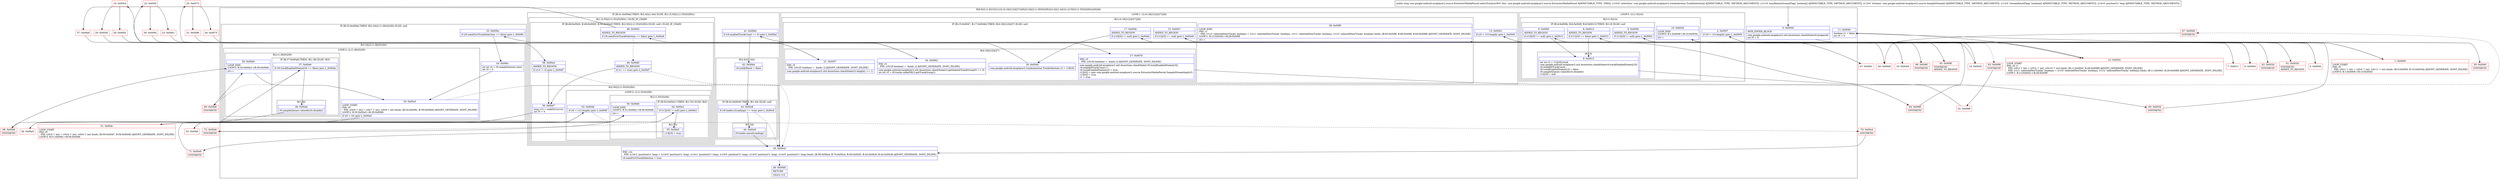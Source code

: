 digraph "CFG forcom.google.android.exoplayer2.source.ExtractorMediaPeriod.selectTracks([Lcom\/google\/android\/exoplayer2\/trackselection\/TrackSelection;[Z[Lcom\/google\/android\/exoplayer2\/source\/SampleStream;[ZJ)J" {
subgraph cluster_Region_22086240 {
label = "R(8:0|(2:(1:9)|10)|11|(2:(4:18|21|24|27)|28)|(2:34|(2:(1:38)(0)|39))|(2:42|(1:44))(1:(2:50|(2:(1:55)(0)|56)))|45|46)";
node [shape=record,color=blue];
Node_0 [shape=record,label="{0\:\ 0x0000|MTH_ENTER_BLOCK\l|com.google.android.exoplayer2.util.Assertions.checkState(r9.prepared)\lint r0 = 0\l}"];
subgraph cluster_LoopRegion_757879210 {
label = "LOOP:0: (2:(1:9)|10)";
node [shape=record,color=blue];
Node_2 [shape=record,label="{2\:\ 0x0007|if (r0 \< r10.length) goto L_0x0009\l}"];
subgraph cluster_Region_1444367027 {
label = "R(2:(1:9)|10)";
node [shape=record,color=blue];
subgraph cluster_IfRegion_563972055 {
label = "IF [B:4:0x000b, B:6:0x000f, B:8:0x0013] THEN: R(1:9) ELSE: null";
node [shape=record,color=blue];
Node_4 [shape=record,label="{4\:\ 0x000b|ADDED_TO_REGION\l|if (r12[r0] != null) goto L_0x000d\l}"];
Node_6 [shape=record,label="{6\:\ 0x000f|ADDED_TO_REGION\l|if (r10[r0] == null) goto L_0x0015\l}"];
Node_8 [shape=record,label="{8\:\ 0x0013|ADDED_TO_REGION\l|if (r11[r0] == false) goto L_0x0015\l}"];
subgraph cluster_Region_685163398 {
label = "R(1:9)";
node [shape=record,color=blue];
Node_9 [shape=record,label="{9\:\ 0x0015|int int r3 = r12[r0].track\lcom.google.android.exoplayer2.util.Assertions.checkState(r9.trackEnabledStates[r3])\lr9.enabledTrackCount\-\-\lr9.trackEnabledStates[r3] = false\lr9.sampleQueues.valueAt(r3).disable()\lr12[r0] = null\l}"];
}
}
Node_10 [shape=record,label="{10\:\ 0x003d|LOOP_END\lLOOP:0: B:1:0x0006\-\>B:10:0x003d\l|r0++\l}"];
}
}
Node_11 [shape=record,label="{11\:\ 0x0040|boolean r1 = false\lint r0 = 0\l}"];
subgraph cluster_LoopRegion_1182295867 {
label = "LOOP:1: (2:(4:18|21|24|27)|28)";
node [shape=record,color=blue];
Node_13 [shape=record,label="{13\:\ 0x0043|if (r0 \< r10.length) goto L_0x0045\l}"];
subgraph cluster_Region_1479296641 {
label = "R(2:(4:18|21|24|27)|28)";
node [shape=record,color=blue];
subgraph cluster_IfRegion_2088868461 {
label = "IF [B:15:0x0047, B:17:0x004b] THEN: R(4:18|21|24|27) ELSE: null";
node [shape=record,color=blue];
Node_15 [shape=record,label="{15\:\ 0x0047|ADDED_TO_REGION\l|if (r12[r0] == null) goto L_0x0049\l}"];
Node_17 [shape=record,label="{17\:\ 0x004b|ADDED_TO_REGION\l|if (r10[r0] != null) goto L_0x004d\l}"];
subgraph cluster_Region_1731749431 {
label = "R(4:18|21|24|27)";
node [shape=record,color=blue];
Node_18 [shape=record,label="{18\:\ 0x004d|com.google.android.exoplayer2.trackselection.TrackSelection r2 = r10[r0]\l}"];
Node_21 [shape=record,label="{21\:\ 0x0057|PHI: r5 \l  PHI: (r5v25 boolean) =  binds: [] A[DONT_GENERATE, DONT_INLINE]\l|com.google.android.exoplayer2.util.Assertions.checkState(r2.length() == 1)\l}"];
Node_24 [shape=record,label="{24\:\ 0x0062|PHI: r5 \l  PHI: (r5v29 boolean) =  binds: [] A[DONT_GENERATE, DONT_INLINE]\l|com.google.android.exoplayer2.util.Assertions.checkState(r2.getIndexInTrackGroup(0) == 0)\lint int r3 = r9.tracks.indexOf(r2.getTrackGroup())\l}"];
Node_27 [shape=record,label="{27\:\ 0x0076|PHI: r5 \l  PHI: (r5v34 boolean) =  binds: [] A[DONT_GENERATE, DONT_INLINE]\l|com.google.android.exoplayer2.util.Assertions.checkState(!r9.trackEnabledStates[r3])\lr9.enabledTrackCount++\lr9.trackEnabledStates[r3] = true\lr12[r0] = new com.google.android.exoplayer2.source.ExtractorMediaPeriod.SampleStreamImpl(r3)\lr13[r0] = true\lr1 = true\l}"];
}
}
Node_28 [shape=record,label="{28\:\ 0x008f|LOOP_END\lPHI: r1 \l  PHI: (r1v2 'selectedNewTracks' boolean) = (r1v1 'selectedNewTracks' boolean), (r1v1 'selectedNewTracks' boolean), (r1v3 'selectedNewTracks' boolean) binds: [B:65:0x008f, B:66:0x008f, B:64:0x008f] A[DONT_GENERATE, DONT_INLINE]\lLOOP:1: B:12:0x0042\-\>B:28:0x008f\l|r0++\l}"];
}
}
subgraph cluster_IfRegion_694556856 {
label = "IF [B:33:0x009a] THEN: R(2:34|(2:(1:38)(0)|39)) ELSE: null";
node [shape=record,color=blue];
Node_33 [shape=record,label="{33\:\ 0x009a|if (r9.seenFirstTrackSelection == false) goto L_0x009c\l}"];
subgraph cluster_Region_770243385 {
label = "R(2:34|(2:(1:38)(0)|39))";
node [shape=record,color=blue];
Node_34 [shape=record,label="{34\:\ 0x009c|int int r4 = r9.sampleQueues.size()\lint r0 = 0\l}"];
subgraph cluster_LoopRegion_372106285 {
label = "LOOP:2: (2:(1:38)(0)|39)";
node [shape=record,color=blue];
Node_35 [shape=record,label="{35\:\ 0x00a3|LOOP_START\lPHI: r0 \l  PHI: (r0v8 'i' int) = (r0v7 'i' int), (r0v9 'i' int) binds: [B:34:0x009c, B:39:0x00b6] A[DONT_GENERATE, DONT_INLINE]\lLOOP:2: B:35:0x00a3\-\>B:39:0x00b6\l|if (r0 \< r4) goto L_0x00a5\l}"];
subgraph cluster_Region_1221917410 {
label = "R(2:(1:38)(0)|39)";
node [shape=record,color=blue];
subgraph cluster_IfRegion_1398158221 {
label = "IF [B:37:0x00a9] THEN: R(1:38) ELSE: R(0)";
node [shape=record,color=blue];
Node_37 [shape=record,label="{37\:\ 0x00a9|if (r9.trackEnabledStates[r0] == false) goto L_0x00ab\l}"];
subgraph cluster_Region_965553133 {
label = "R(1:38)";
node [shape=record,color=blue];
Node_38 [shape=record,label="{38\:\ 0x00ab|r9.sampleQueues.valueAt(r0).disable()\l}"];
}
subgraph cluster_Region_1460545680 {
label = "R(0)";
node [shape=record,color=blue];
}
}
Node_39 [shape=record,label="{39\:\ 0x00b6|LOOP_END\lLOOP:2: B:35:0x00a3\-\>B:39:0x00b6\l|r0++\l}"];
}
}
}
}
subgraph cluster_IfRegion_795153100 {
label = "IF [B:41:0x00bb] THEN: R(2:42|(1:44)) ELSE: R(1:(2:50|(2:(1:55)(0)|56)))";
node [shape=record,color=blue];
Node_41 [shape=record,label="{41\:\ 0x00bb|if (r9.enabledTrackCount == 0) goto L_0x00bd\l}"];
subgraph cluster_Region_2137696502 {
label = "R(2:42|(1:44))";
node [shape=record,color=blue];
Node_42 [shape=record,label="{42\:\ 0x00bd|r9.notifyReset = false\l}"];
subgraph cluster_IfRegion_1716571259 {
label = "IF [B:43:0x00c6] THEN: R(1:44) ELSE: null";
node [shape=record,color=blue];
Node_43 [shape=record,label="{43\:\ 0x00c6|if (r9.loader.isLoading() == true) goto L_0x00c8\l}"];
subgraph cluster_Region_1086071433 {
label = "R(1:44)";
node [shape=record,color=blue];
Node_44 [shape=record,label="{44\:\ 0x00c8|r9.loader.cancelLoading()\l}"];
}
}
}
subgraph cluster_Region_1195948832 {
label = "R(1:(2:50|(2:(1:55)(0)|56))) | ELSE_IF_CHAIN\l";
node [shape=record,color=blue];
subgraph cluster_IfRegion_186055345 {
label = "IF [B:48:0x00d3, B:49:0x00d5, B:58:0x00ed] THEN: R(2:50|(2:(1:55)(0)|56)) ELSE: null | ELSE_IF_CHAIN\l";
node [shape=record,color=blue];
Node_48 [shape=record,label="{48\:\ 0x00d3|ADDED_TO_REGION\l|if (r9.seenFirstTrackSelection == false) goto L_0x00e9\l}"];
Node_49 [shape=record,label="{49\:\ 0x00d5|ADDED_TO_REGION\l|if (r1 == true) goto L_0x00d7\l}"];
Node_58 [shape=record,label="{58\:\ 0x00ed|ADDED_TO_REGION\l|if (r14 != 0) goto L_0x00d7\l}"];
subgraph cluster_Region_1090401342 {
label = "R(2:50|(2:(1:55)(0)|56))";
node [shape=record,color=blue];
Node_50 [shape=record,label="{50\:\ 0x00d7|long r14 = seekToUs(r14)\lint r0 = 0\l}"];
subgraph cluster_LoopRegion_1169867429 {
label = "LOOP:3: (2:(1:55)(0)|56)";
node [shape=record,color=blue];
Node_52 [shape=record,label="{52\:\ 0x00dd|if (r0 \< r12.length) goto L_0x00df\l}"];
subgraph cluster_Region_2140708061 {
label = "R(2:(1:55)(0)|56)";
node [shape=record,color=blue];
subgraph cluster_IfRegion_255472561 {
label = "IF [B:54:0x00e1] THEN: R(1:55) ELSE: R(0)";
node [shape=record,color=blue];
Node_54 [shape=record,label="{54\:\ 0x00e1|if (r12[r0] != null) goto L_0x00e3\l}"];
subgraph cluster_Region_1054128556 {
label = "R(1:55)";
node [shape=record,color=blue];
Node_55 [shape=record,label="{55\:\ 0x00e3|r13[r0] = true\l}"];
}
subgraph cluster_Region_1842320935 {
label = "R(0)";
node [shape=record,color=blue];
}
}
Node_56 [shape=record,label="{56\:\ 0x00e6|LOOP_END\lLOOP:3: B:51:0x00dc\-\>B:56:0x00e6\l|r0++\l}"];
}
}
}
}
}
}
Node_45 [shape=record,label="{45\:\ 0x00cd|PHI: r14 \l  PHI: (r14v2 'positionUs' long) = (r14v0 'positionUs' long), (r14v1 'positionUs' long), (r14v0 'positionUs' long), (r14v0 'positionUs' long), (r14v0 'positionUs' long) binds: [B:58:0x00ed, B:70:0x00cd, B:49:0x00d5, B:43:0x00c6, B:44:0x00c8] A[DONT_GENERATE, DONT_INLINE]\l|r9.seenFirstTrackSelection = true\l}"];
Node_46 [shape=record,label="{46\:\ 0x00d0|RETURN\l|return r14\l}"];
}
Node_1 [shape=record,color=red,label="{1\:\ 0x0006|LOOP_START\lPHI: r0 \l  PHI: (r0v1 'i' int) = (r0v0 'i' int), (r0v11 'i' int) binds: [B:0:0x0000, B:10:0x003d] A[DONT_GENERATE, DONT_INLINE]\lLOOP:0: B:1:0x0006\-\>B:10:0x003d\l}"];
Node_3 [shape=record,color=red,label="{3\:\ 0x0009}"];
Node_5 [shape=record,color=red,label="{5\:\ 0x000d}"];
Node_7 [shape=record,color=red,label="{7\:\ 0x0011}"];
Node_12 [shape=record,color=red,label="{12\:\ 0x0042|LOOP_START\lPHI: r0 r1 \l  PHI: (r0v3 'i' int) = (r0v2 'i' int), (r0v10 'i' int) binds: [B:11:0x0040, B:28:0x008f] A[DONT_GENERATE, DONT_INLINE]\l  PHI: (r1v1 'selectedNewTracks' boolean) = (r1v0 'selectedNewTracks' boolean), (r1v2 'selectedNewTracks' boolean) binds: [B:11:0x0040, B:28:0x008f] A[DONT_GENERATE, DONT_INLINE]\lLOOP:1: B:12:0x0042\-\>B:28:0x008f\l}"];
Node_14 [shape=record,color=red,label="{14\:\ 0x0045}"];
Node_16 [shape=record,color=red,label="{16\:\ 0x0049}"];
Node_19 [shape=record,color=red,label="{19\:\ 0x0054}"];
Node_20 [shape=record,color=red,label="{20\:\ 0x0056}"];
Node_22 [shape=record,color=red,label="{22\:\ 0x005f}"];
Node_23 [shape=record,color=red,label="{23\:\ 0x0061}"];
Node_25 [shape=record,color=red,label="{25\:\ 0x0073}"];
Node_26 [shape=record,color=red,label="{26\:\ 0x0075}"];
Node_29 [shape=record,color=red,label="{29\:\ 0x0092}"];
Node_30 [shape=record,color=red,label="{30\:\ 0x0094}"];
Node_31 [shape=record,color=red,label="{31\:\ 0x0096}"];
Node_32 [shape=record,color=red,label="{32\:\ 0x0098}"];
Node_36 [shape=record,color=red,label="{36\:\ 0x00a5}"];
Node_40 [shape=record,color=red,label="{40\:\ 0x00b9}"];
Node_47 [shape=record,color=red,label="{47\:\ 0x00d1}"];
Node_51 [shape=record,color=red,label="{51\:\ 0x00dc|LOOP_START\lPHI: r0 \l  PHI: (r0v5 'i' int) = (r0v4 'i' int), (r0v6 'i' int) binds: [B:50:0x00d7, B:56:0x00e6] A[DONT_GENERATE, DONT_INLINE]\lLOOP:3: B:51:0x00dc\-\>B:56:0x00e6\l}"];
Node_53 [shape=record,color=red,label="{53\:\ 0x00df}"];
Node_57 [shape=record,color=red,label="{57\:\ 0x00e9}"];
Node_59 [shape=record,color=red,label="{59\:\ 0x0040|SYNTHETIC\l}"];
Node_60 [shape=record,color=red,label="{60\:\ 0x003d|SYNTHETIC\l}"];
Node_61 [shape=record,color=red,label="{61\:\ 0x003d|SYNTHETIC\lADDED_TO_REGION\l}"];
Node_62 [shape=record,color=red,label="{62\:\ 0x003d|SYNTHETIC\l}"];
Node_63 [shape=record,color=red,label="{63\:\ 0x0098|SYNTHETIC\l}"];
Node_64 [shape=record,color=red,label="{64\:\ 0x008f|SYNTHETIC\l}"];
Node_65 [shape=record,color=red,label="{65\:\ 0x008f|SYNTHETIC\lADDED_TO_REGION\l}"];
Node_66 [shape=record,color=red,label="{66\:\ 0x008f|SYNTHETIC\l}"];
Node_67 [shape=record,color=red,label="{67\:\ 0x00b9|SYNTHETIC\l}"];
Node_68 [shape=record,color=red,label="{68\:\ 0x00b6|SYNTHETIC\l}"];
Node_69 [shape=record,color=red,label="{69\:\ 0x00b6|SYNTHETIC\l}"];
Node_70 [shape=record,color=red,label="{70\:\ 0x00cd|SYNTHETIC\l}"];
Node_71 [shape=record,color=red,label="{71\:\ 0x00e6|SYNTHETIC\l}"];
Node_72 [shape=record,color=red,label="{72\:\ 0x00e6|SYNTHETIC\l}"];
MethodNode[shape=record,label="{public long com.google.android.exoplayer2.source.ExtractorMediaPeriod.selectTracks((r9v0 'this' com.google.android.exoplayer2.source.ExtractorMediaPeriod A[IMMUTABLE_TYPE, THIS]), (r10v0 'selections' com.google.android.exoplayer2.trackselection.TrackSelection[] A[IMMUTABLE_TYPE, METHOD_ARGUMENT]), (r11v0 'mayRetainStreamFlags' boolean[] A[IMMUTABLE_TYPE, METHOD_ARGUMENT]), (r12v0 'streams' com.google.android.exoplayer2.source.SampleStream[] A[IMMUTABLE_TYPE, METHOD_ARGUMENT]), (r13v0 'streamResetFlags' boolean[] A[IMMUTABLE_TYPE, METHOD_ARGUMENT]), (r14v0 'positionUs' long A[IMMUTABLE_TYPE, METHOD_ARGUMENT])) }"];
MethodNode -> Node_0;
Node_0 -> Node_1;
Node_2 -> Node_3;
Node_2 -> Node_59[style=dashed];
Node_4 -> Node_5;
Node_4 -> Node_61[style=dashed];
Node_6 -> Node_7[style=dashed];
Node_6 -> Node_9;
Node_8 -> Node_9;
Node_8 -> Node_62[style=dashed];
Node_9 -> Node_60;
Node_10 -> Node_1;
Node_11 -> Node_12;
Node_13 -> Node_14;
Node_13 -> Node_63[style=dashed];
Node_15 -> Node_16;
Node_15 -> Node_65[style=dashed];
Node_17 -> Node_18;
Node_17 -> Node_66[style=dashed];
Node_18 -> Node_19;
Node_21 -> Node_22;
Node_24 -> Node_25;
Node_27 -> Node_64;
Node_28 -> Node_12;
Node_33 -> Node_34;
Node_33 -> Node_40[style=dashed];
Node_34 -> Node_35;
Node_35 -> Node_36;
Node_35 -> Node_67[style=dashed];
Node_37 -> Node_38;
Node_37 -> Node_69[style=dashed];
Node_38 -> Node_68;
Node_39 -> Node_35;
Node_41 -> Node_42;
Node_41 -> Node_47[style=dashed];
Node_42 -> Node_43;
Node_43 -> Node_44;
Node_43 -> Node_45[style=dashed];
Node_44 -> Node_45;
Node_48 -> Node_49[style=dashed];
Node_48 -> Node_57;
Node_49 -> Node_45[style=dashed];
Node_49 -> Node_50;
Node_58 -> Node_45[style=dashed];
Node_58 -> Node_50;
Node_50 -> Node_51;
Node_52 -> Node_53;
Node_52 -> Node_70[style=dashed];
Node_54 -> Node_55;
Node_54 -> Node_72[style=dashed];
Node_55 -> Node_71;
Node_56 -> Node_51;
Node_45 -> Node_46;
Node_1 -> Node_2;
Node_3 -> Node_4;
Node_5 -> Node_6;
Node_7 -> Node_8;
Node_12 -> Node_13;
Node_14 -> Node_15;
Node_16 -> Node_17;
Node_19 -> Node_20;
Node_19 -> Node_29;
Node_20 -> Node_21;
Node_22 -> Node_23;
Node_22 -> Node_30;
Node_23 -> Node_24;
Node_25 -> Node_26;
Node_25 -> Node_31;
Node_26 -> Node_27;
Node_29 -> Node_21;
Node_30 -> Node_24;
Node_31 -> Node_27;
Node_32 -> Node_33;
Node_36 -> Node_37;
Node_40 -> Node_41;
Node_47 -> Node_48;
Node_51 -> Node_52;
Node_53 -> Node_54;
Node_57 -> Node_58;
Node_59 -> Node_11;
Node_60 -> Node_10;
Node_61 -> Node_10;
Node_62 -> Node_10;
Node_63 -> Node_32;
Node_64 -> Node_28;
Node_65 -> Node_28;
Node_66 -> Node_28;
Node_67 -> Node_40;
Node_68 -> Node_39;
Node_69 -> Node_39;
Node_70 -> Node_45;
Node_71 -> Node_56;
Node_72 -> Node_56;
}

